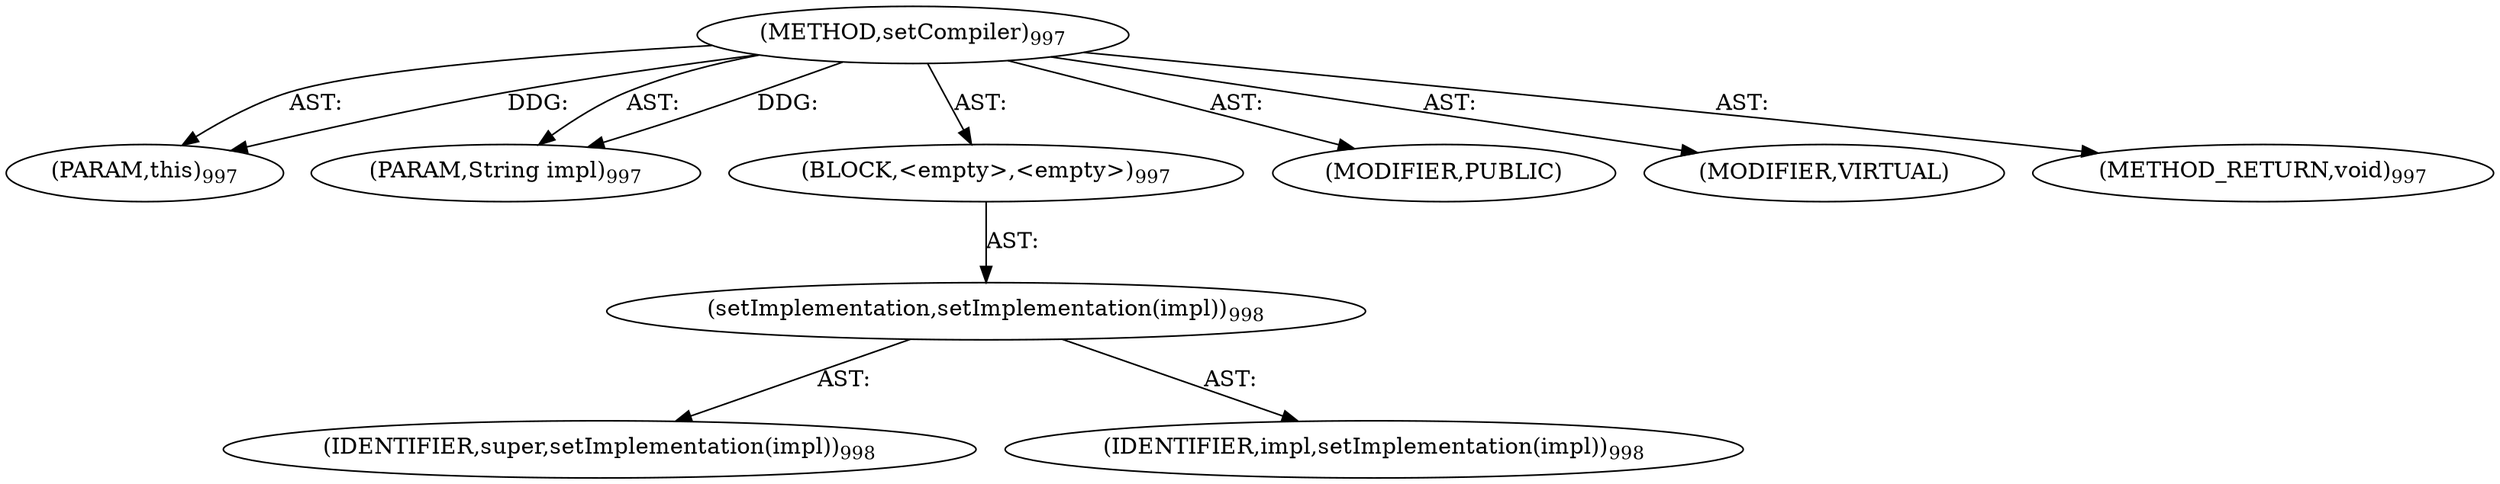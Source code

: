digraph "setCompiler" {  
"111669149771" [label = <(METHOD,setCompiler)<SUB>997</SUB>> ]
"115964117103" [label = <(PARAM,this)<SUB>997</SUB>> ]
"115964117104" [label = <(PARAM,String impl)<SUB>997</SUB>> ]
"25769803900" [label = <(BLOCK,&lt;empty&gt;,&lt;empty&gt;)<SUB>997</SUB>> ]
"30064771498" [label = <(setImplementation,setImplementation(impl))<SUB>998</SUB>> ]
"68719477049" [label = <(IDENTIFIER,super,setImplementation(impl))<SUB>998</SUB>> ]
"68719477050" [label = <(IDENTIFIER,impl,setImplementation(impl))<SUB>998</SUB>> ]
"133143986355" [label = <(MODIFIER,PUBLIC)> ]
"133143986356" [label = <(MODIFIER,VIRTUAL)> ]
"128849018955" [label = <(METHOD_RETURN,void)<SUB>997</SUB>> ]
  "111669149771" -> "115964117103"  [ label = "AST: "] 
  "111669149771" -> "115964117104"  [ label = "AST: "] 
  "111669149771" -> "25769803900"  [ label = "AST: "] 
  "111669149771" -> "133143986355"  [ label = "AST: "] 
  "111669149771" -> "133143986356"  [ label = "AST: "] 
  "111669149771" -> "128849018955"  [ label = "AST: "] 
  "25769803900" -> "30064771498"  [ label = "AST: "] 
  "30064771498" -> "68719477049"  [ label = "AST: "] 
  "30064771498" -> "68719477050"  [ label = "AST: "] 
  "111669149771" -> "115964117103"  [ label = "DDG: "] 
  "111669149771" -> "115964117104"  [ label = "DDG: "] 
}
